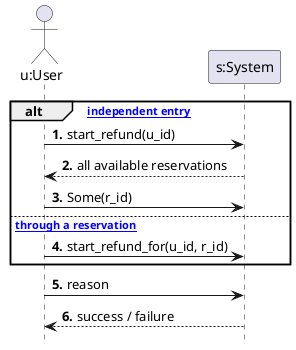 @startuml

hide footbox
autonumber "<b>##."

actor "u:User" as U
participant "s:System" as S

alt ["independent entry"]
U -> S : start_refund(u_id)
U <-- S : all available reservations
U -> S : Some(r_id)
else ["through a reservation"]
U -> S : start_refund_for(u_id, r_id)
end
U -> S : reason
U <-- S : success / failure




@enduml